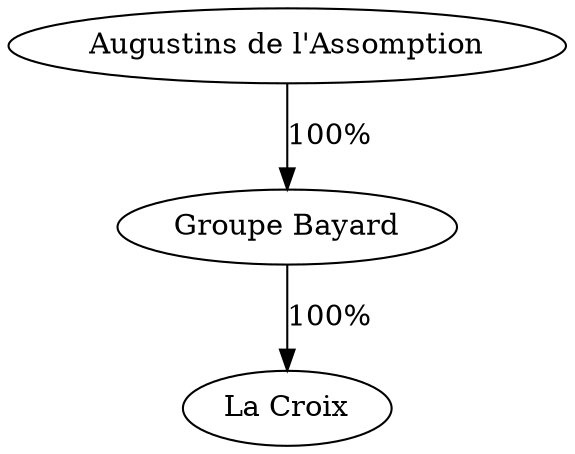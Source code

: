 digraph G {
  "Groupe Bayard" -> "La Croix" [label="100%"];
  "Augustins de l'Assomption" -> "Groupe Bayard" [label="100%"];
}